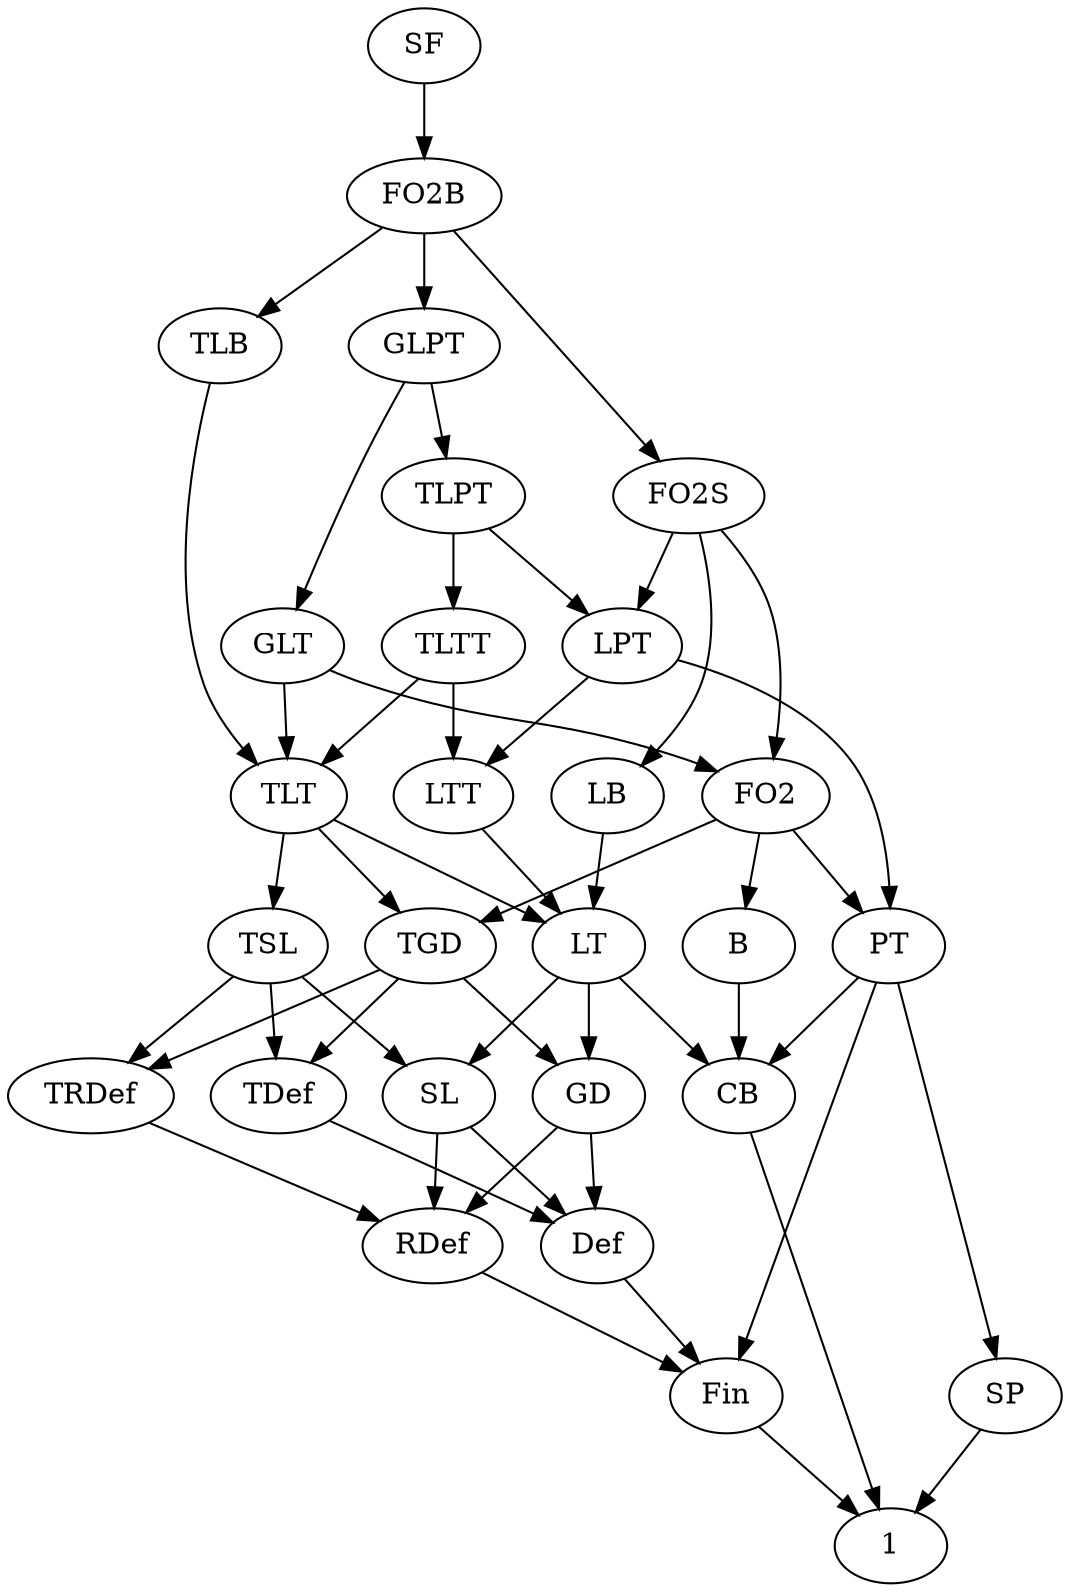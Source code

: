 digraph subreg {
SF -> FO2B;
FO2B -> FO2S;
FO2S -> FO2;
FO2 -> PT;
FO2 -> B;
B -> CB;
PT -> SP;
LTT -> LT;
LT -> SL;
TLTT -> LTT;
TLTT -> TLT;
TLT -> LT;
TLT -> TSL;
TSL -> SL;
FO2B -> GLPT;
FO2B -> TLB;
TLB -> TLT;
GLPT -> GLT;
GLT -> TLT;
GLT -> FO2;
FO2S -> LPT;
FO2S -> LB;
LB -> LT;
LPT -> LTT;
LPT -> PT;
GLPT -> TLPT;
TLPT -> TLTT;
TLPT -> LPT;
TLT -> TGD;
FO2 -> TGD;
LT -> GD;
TGD -> GD;
PT -> CB;
PT -> Fin;
LT -> CB;
CB -> 1;
Fin -> 1;
SP -> 1;

TGD -> TDef;
TGD -> TRDef;
GD -> Def;
GD -> RDef;
SL -> Def;
SL -> RDef;
Def -> Fin;
RDef -> Fin;
TSL -> TDef;
TSL -> TRDef;
TDef -> Def;
TRDef -> RDef;
}
